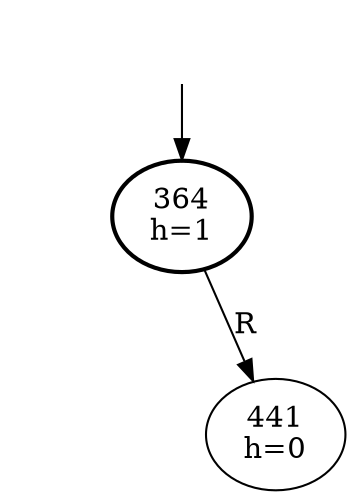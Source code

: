 digraph {
  DUMMY [style=invis];
  DUMMY -> 364;
  364 [penwidth=2];

  364 [label="364\nh=1"];

  364 -> L_364 [style=invis];
  L_364 [style=invis];

  364 -> 441 [label="R"];
  441 [label="441\nh=0"];



}
